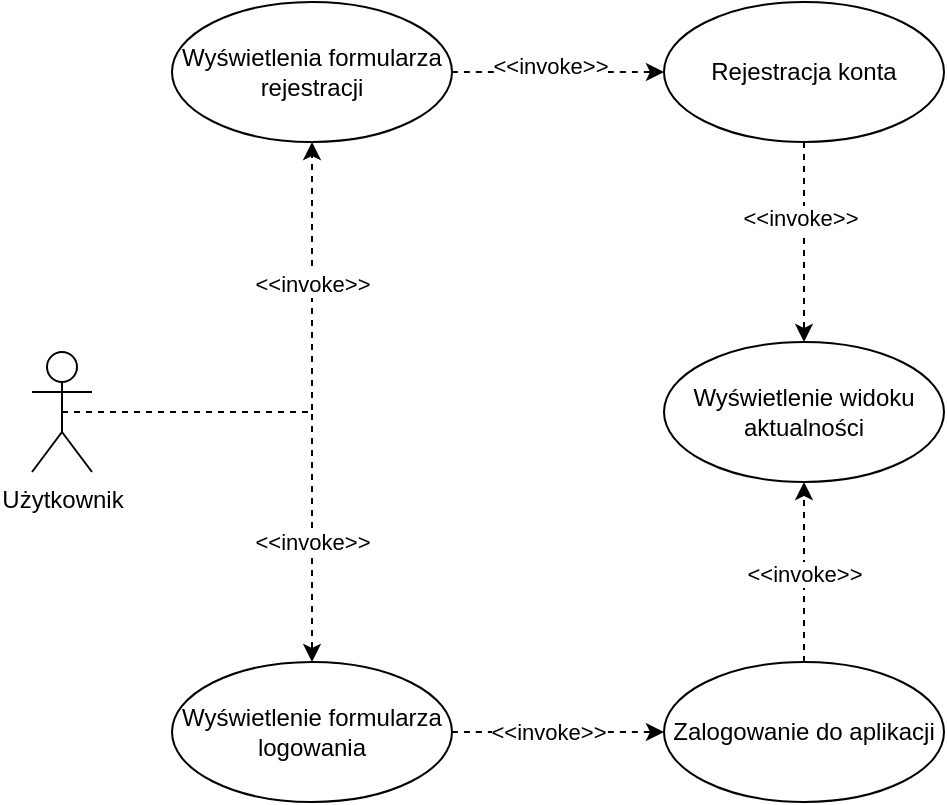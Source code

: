 <mxfile version="24.8.9">
  <diagram name="Page-1" id="TpqTS0kD5rVR6zO60PYo">
    <mxGraphModel dx="2954" dy="1150" grid="1" gridSize="10" guides="1" tooltips="1" connect="1" arrows="1" fold="1" page="1" pageScale="1" pageWidth="850" pageHeight="1100" math="0" shadow="0">
      <root>
        <mxCell id="0" />
        <mxCell id="1" parent="0" />
        <mxCell id="ru9J7mKJZgkxH45_FOU2-1" value="Użytkownik" style="shape=umlActor;verticalLabelPosition=bottom;verticalAlign=top;html=1;" parent="1" vertex="1">
          <mxGeometry x="20" y="505" width="30" height="60" as="geometry" />
        </mxCell>
        <mxCell id="ru9J7mKJZgkxH45_FOU2-16" style="edgeStyle=orthogonalEdgeStyle;rounded=0;orthogonalLoop=1;jettySize=auto;html=1;curved=1;dashed=1;" parent="1" source="ru9J7mKJZgkxH45_FOU2-2" target="ru9J7mKJZgkxH45_FOU2-15" edge="1">
          <mxGeometry relative="1" as="geometry" />
        </mxCell>
        <mxCell id="ru9J7mKJZgkxH45_FOU2-18" value="&amp;lt;&amp;lt;invoke&amp;gt;&amp;gt;" style="edgeLabel;html=1;align=center;verticalAlign=middle;resizable=0;points=[];" parent="ru9J7mKJZgkxH45_FOU2-16" vertex="1" connectable="0">
          <mxGeometry x="-0.08" y="3" relative="1" as="geometry">
            <mxPoint as="offset" />
          </mxGeometry>
        </mxCell>
        <mxCell id="ru9J7mKJZgkxH45_FOU2-2" value="Wyświetlenia formularza rejestracji" style="ellipse;whiteSpace=wrap;html=1;" parent="1" vertex="1">
          <mxGeometry x="90" y="330" width="140" height="70" as="geometry" />
        </mxCell>
        <mxCell id="ru9J7mKJZgkxH45_FOU2-17" style="edgeStyle=orthogonalEdgeStyle;rounded=0;orthogonalLoop=1;jettySize=auto;html=1;curved=1;dashed=1;" parent="1" source="ru9J7mKJZgkxH45_FOU2-6" target="ru9J7mKJZgkxH45_FOU2-14" edge="1">
          <mxGeometry relative="1" as="geometry" />
        </mxCell>
        <mxCell id="ru9J7mKJZgkxH45_FOU2-20" value="&amp;lt;&amp;lt;invoke&amp;gt;&amp;gt;" style="edgeLabel;html=1;align=center;verticalAlign=middle;resizable=0;points=[];" parent="ru9J7mKJZgkxH45_FOU2-17" vertex="1" connectable="0">
          <mxGeometry x="-0.093" relative="1" as="geometry">
            <mxPoint as="offset" />
          </mxGeometry>
        </mxCell>
        <mxCell id="ru9J7mKJZgkxH45_FOU2-6" value="Wyświetlenie formularza logowania" style="ellipse;whiteSpace=wrap;html=1;" parent="1" vertex="1">
          <mxGeometry x="90" y="660" width="140" height="70" as="geometry" />
        </mxCell>
        <mxCell id="ru9J7mKJZgkxH45_FOU2-10" style="edgeStyle=orthogonalEdgeStyle;rounded=0;orthogonalLoop=1;jettySize=auto;html=1;dashed=1;exitX=0.5;exitY=0.5;exitDx=0;exitDy=0;exitPerimeter=0;" parent="1" source="ru9J7mKJZgkxH45_FOU2-1" target="ru9J7mKJZgkxH45_FOU2-2" edge="1">
          <mxGeometry relative="1" as="geometry">
            <mxPoint x="160" y="500" as="sourcePoint" />
          </mxGeometry>
        </mxCell>
        <mxCell id="ru9J7mKJZgkxH45_FOU2-11" value="&amp;lt;&amp;lt;invoke&amp;gt;&amp;gt;" style="edgeLabel;html=1;align=center;verticalAlign=middle;resizable=0;points=[];" parent="ru9J7mKJZgkxH45_FOU2-10" vertex="1" connectable="0">
          <mxGeometry x="0.067" y="2" relative="1" as="geometry">
            <mxPoint x="2" y="-51" as="offset" />
          </mxGeometry>
        </mxCell>
        <mxCell id="ru9J7mKJZgkxH45_FOU2-12" style="edgeStyle=orthogonalEdgeStyle;rounded=0;orthogonalLoop=1;jettySize=auto;html=1;dashed=1;exitX=0.5;exitY=0.5;exitDx=0;exitDy=0;exitPerimeter=0;" parent="1" source="ru9J7mKJZgkxH45_FOU2-1" target="ru9J7mKJZgkxH45_FOU2-6" edge="1">
          <mxGeometry relative="1" as="geometry">
            <mxPoint x="160" y="570" as="sourcePoint" />
          </mxGeometry>
        </mxCell>
        <mxCell id="ru9J7mKJZgkxH45_FOU2-13" value="&amp;lt;&amp;lt;invoke&amp;gt;&amp;gt;" style="edgeLabel;html=1;align=center;verticalAlign=middle;resizable=0;points=[];" parent="ru9J7mKJZgkxH45_FOU2-12" vertex="1" connectable="0">
          <mxGeometry x="-0.3" relative="1" as="geometry">
            <mxPoint x="37" y="65" as="offset" />
          </mxGeometry>
        </mxCell>
        <mxCell id="ru9J7mKJZgkxH45_FOU2-23" style="edgeStyle=orthogonalEdgeStyle;rounded=0;orthogonalLoop=1;jettySize=auto;html=1;dashed=1;" parent="1" source="ru9J7mKJZgkxH45_FOU2-14" target="ru9J7mKJZgkxH45_FOU2-21" edge="1">
          <mxGeometry relative="1" as="geometry" />
        </mxCell>
        <mxCell id="ru9J7mKJZgkxH45_FOU2-25" value="&amp;lt;&amp;lt;invoke&amp;gt;&amp;gt;" style="edgeLabel;html=1;align=center;verticalAlign=middle;resizable=0;points=[];" parent="ru9J7mKJZgkxH45_FOU2-23" vertex="1" connectable="0">
          <mxGeometry x="-0.024" relative="1" as="geometry">
            <mxPoint as="offset" />
          </mxGeometry>
        </mxCell>
        <mxCell id="ru9J7mKJZgkxH45_FOU2-14" value="Zalogowanie do aplikacji" style="ellipse;whiteSpace=wrap;html=1;" parent="1" vertex="1">
          <mxGeometry x="336" y="660" width="140" height="70" as="geometry" />
        </mxCell>
        <mxCell id="ru9J7mKJZgkxH45_FOU2-22" style="edgeStyle=orthogonalEdgeStyle;rounded=0;orthogonalLoop=1;jettySize=auto;html=1;dashed=1;" parent="1" source="ru9J7mKJZgkxH45_FOU2-15" target="ru9J7mKJZgkxH45_FOU2-21" edge="1">
          <mxGeometry relative="1" as="geometry" />
        </mxCell>
        <mxCell id="ru9J7mKJZgkxH45_FOU2-24" value="&amp;lt;&amp;lt;invoke&amp;gt;&amp;gt;" style="edgeLabel;html=1;align=center;verticalAlign=middle;resizable=0;points=[];" parent="ru9J7mKJZgkxH45_FOU2-22" vertex="1" connectable="0">
          <mxGeometry x="-0.252" y="-2" relative="1" as="geometry">
            <mxPoint as="offset" />
          </mxGeometry>
        </mxCell>
        <mxCell id="ru9J7mKJZgkxH45_FOU2-15" value="Rejestracja konta" style="ellipse;whiteSpace=wrap;html=1;" parent="1" vertex="1">
          <mxGeometry x="336" y="330" width="140" height="70" as="geometry" />
        </mxCell>
        <mxCell id="ru9J7mKJZgkxH45_FOU2-21" value="Wyświetlenie widoku aktualności" style="ellipse;whiteSpace=wrap;html=1;" parent="1" vertex="1">
          <mxGeometry x="336" y="500" width="140" height="70" as="geometry" />
        </mxCell>
      </root>
    </mxGraphModel>
  </diagram>
</mxfile>
